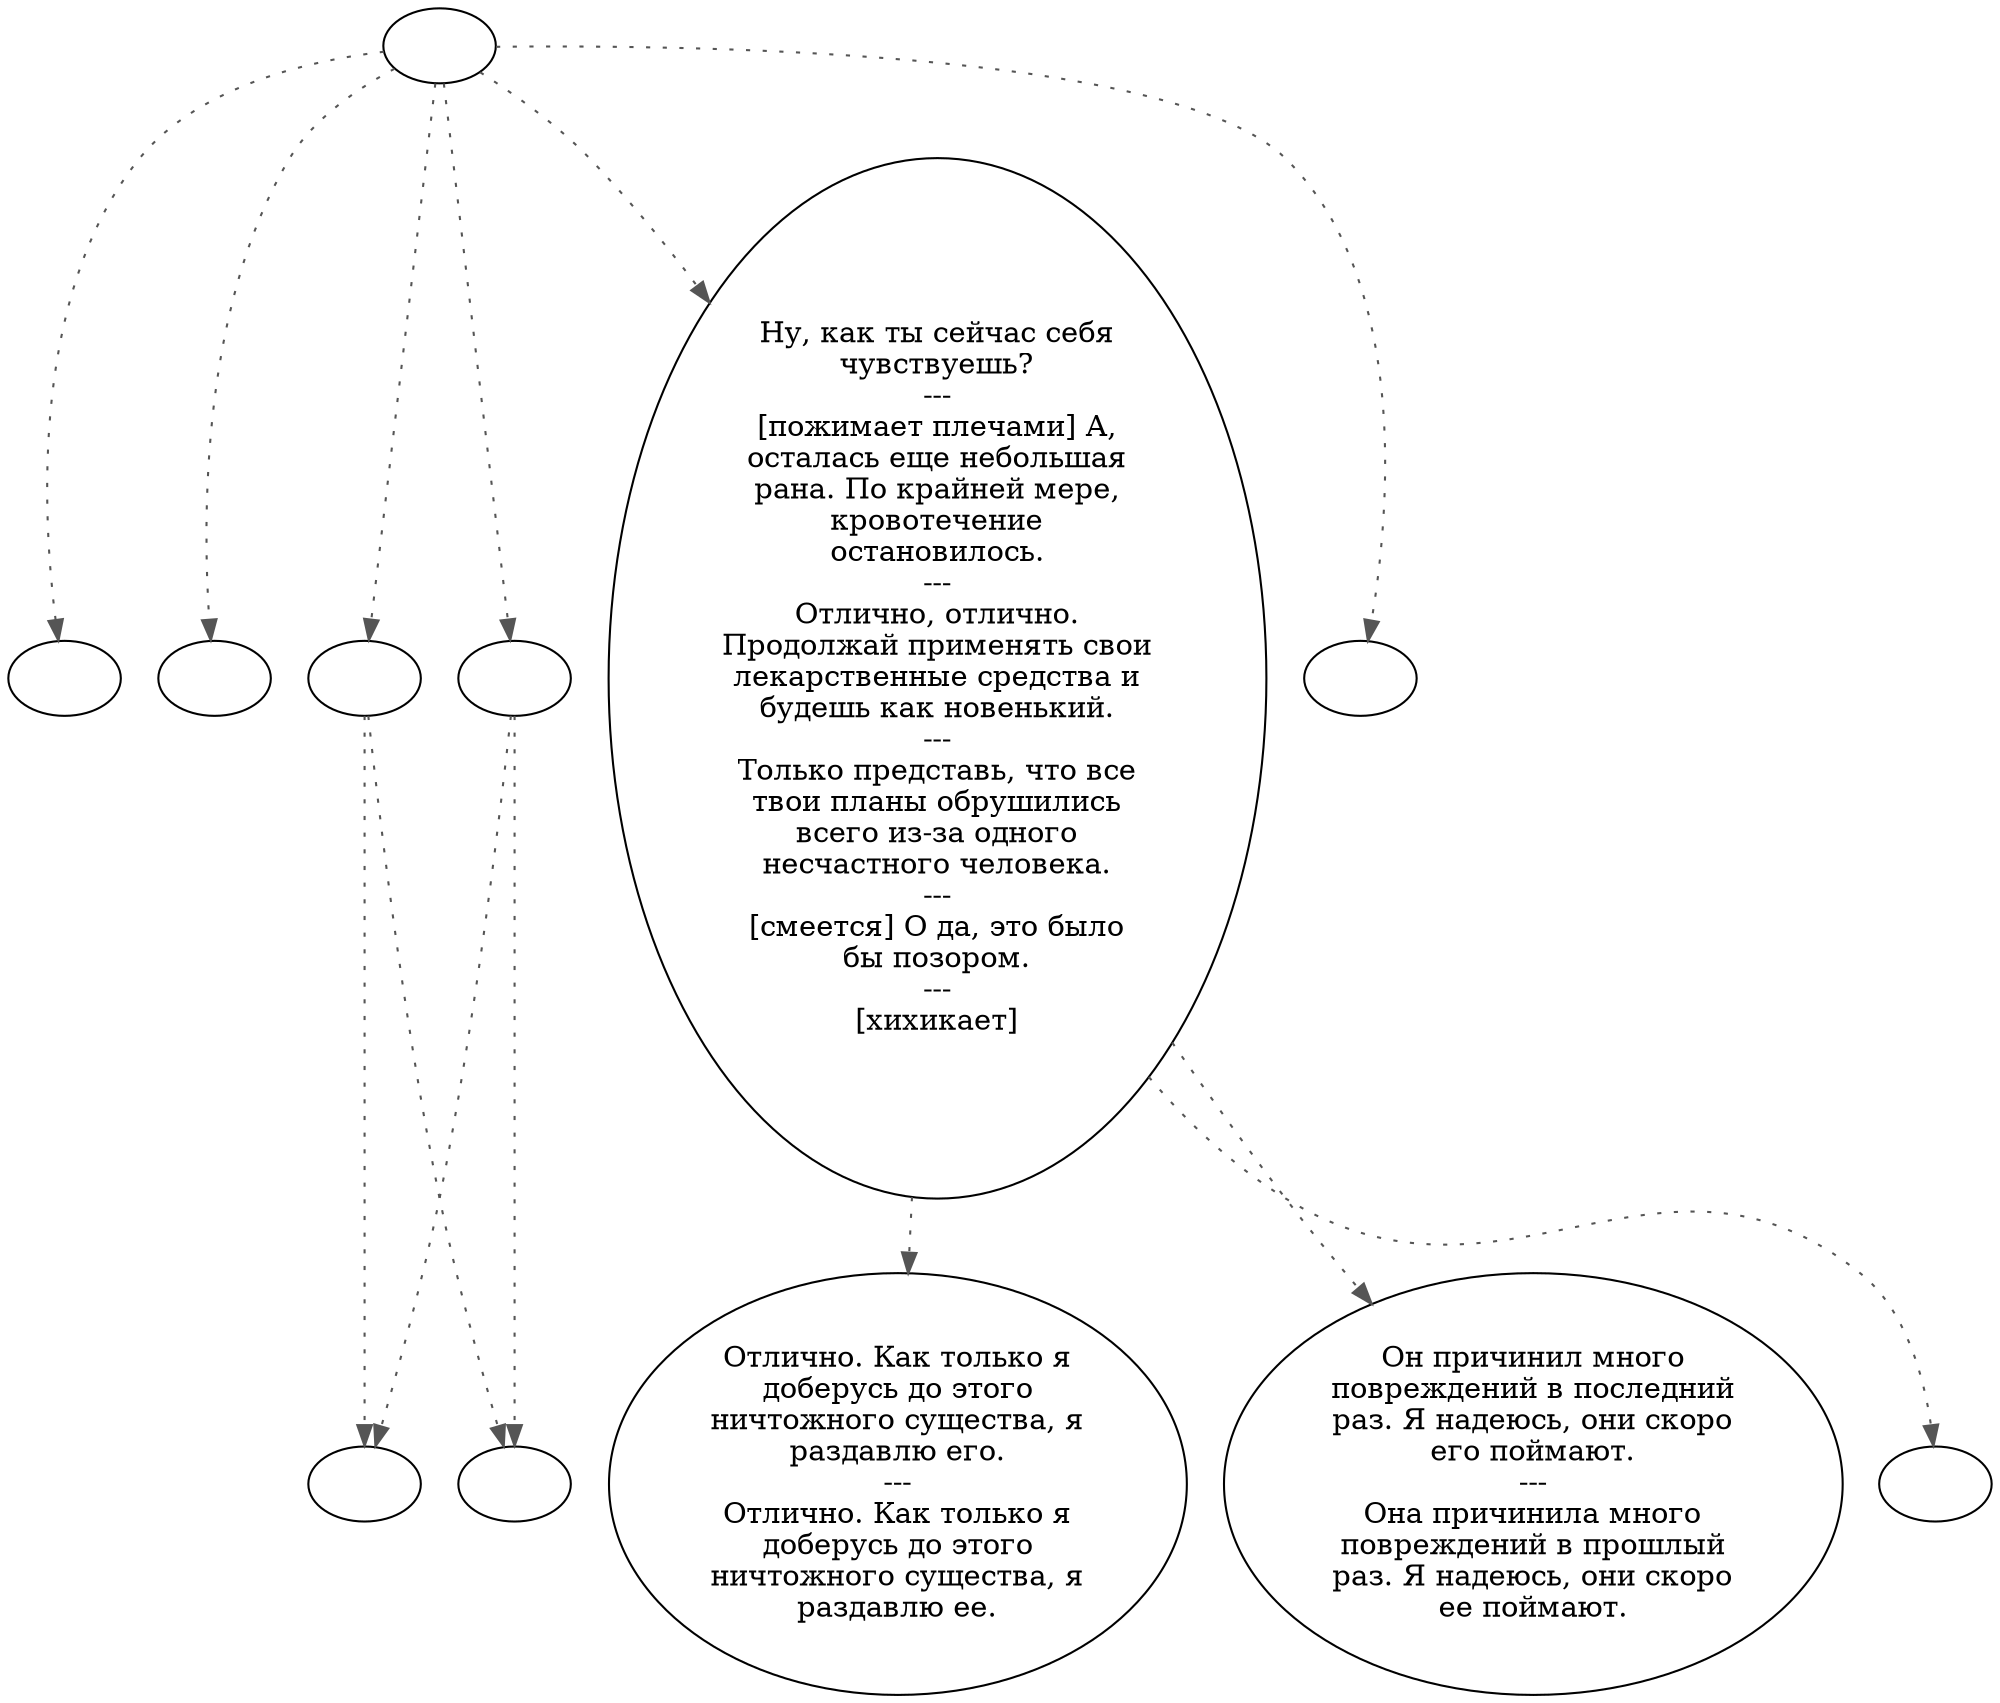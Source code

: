 digraph smone {
  "start" [style=filled       fillcolor="#FFFFFF"       color="#000000"]
  "start" -> "look_at_p_proc" [style=dotted color="#555555"]
  "start" -> "pickup_p_proc" [style=dotted color="#555555"]
  "start" -> "talk_p_proc" [style=dotted color="#555555"]
  "start" -> "goto00" [style=dotted color="#555555"]
  "start" -> "critter_p_proc" [style=dotted color="#555555"]
  "start" -> "destroy_p_proc" [style=dotted color="#555555"]
  "start" [label=""]
  "combat" [style=filled       fillcolor="#FFFFFF"       color="#000000"]
  "combat" [label=""]
  "critter_p_proc" [style=filled       fillcolor="#FFFFFF"       color="#000000"]
  "critter_p_proc" -> "zamin" [style=dotted color="#555555"]
  "critter_p_proc" -> "combat" [style=dotted color="#555555"]
  "critter_p_proc" [label=""]
  "pickup_p_proc" [style=filled       fillcolor="#FFFFFF"       color="#000000"]
  "pickup_p_proc" [label=""]
  "talk_p_proc" [style=filled       fillcolor="#FFFFFF"       color="#000000"]
  "talk_p_proc" -> "zamin" [style=dotted color="#555555"]
  "talk_p_proc" -> "combat" [style=dotted color="#555555"]
  "talk_p_proc" [label=""]
  "destroy_p_proc" [style=filled       fillcolor="#FFFFFF"       color="#000000"]
  "destroy_p_proc" [label=""]
  "look_at_p_proc" [style=filled       fillcolor="#FFFFFF"       color="#000000"]
  "look_at_p_proc" [label=""]
  "zamin" [style=filled       fillcolor="#FFFFFF"       color="#000000"]
  "zamin" [label=""]
  "goto00" [style=filled       fillcolor="#FFFFFF"       color="#000000"]
  "goto00" -> "goto01" [style=dotted color="#555555"]
  "goto00" -> "goto02" [style=dotted color="#555555"]
  "goto00" -> "goto03" [style=dotted color="#555555"]
  "goto00" [label="Ну, как ты сейчас себя\nчувствуешь?\n---\n[пожимает плечами] А,\nосталась еще небольшая\nрана. По крайней мере,\nкровотечение\nостановилось.\n---\nОтлично, отлично.\nПродолжай применять свои\nлекарственные средства и\nбудешь как новенький.\n---\nТолько представь, что все\nтвои планы обрушились\nвсего из-за одного\nнесчастного человека.\n---\n[смеется] О да, это было\nбы позором.\n---\n[хихикает]"]
  "goto01" [style=filled       fillcolor="#FFFFFF"       color="#000000"]
  "goto01" [label="Отлично. Как только я\nдоберусь до этого\nничтожного существа, я\nраздавлю его.\n---\nОтлично. Как только я\nдоберусь до этого\nничтожного существа, я\nраздавлю ее."]
  "goto02" [style=filled       fillcolor="#FFFFFF"       color="#000000"]
  "goto02" [label="Он причинил много\nповреждений в последний\nраз. Я надеюсь, они скоро\nего поймают.\n---\nОна причинила много\nповреждений в прошлый\nраз. Я надеюсь, они скоро\nее поймают."]
  "goto03" [style=filled       fillcolor="#FFFFFF"       color="#000000"]
  "goto03" [label=""]
}